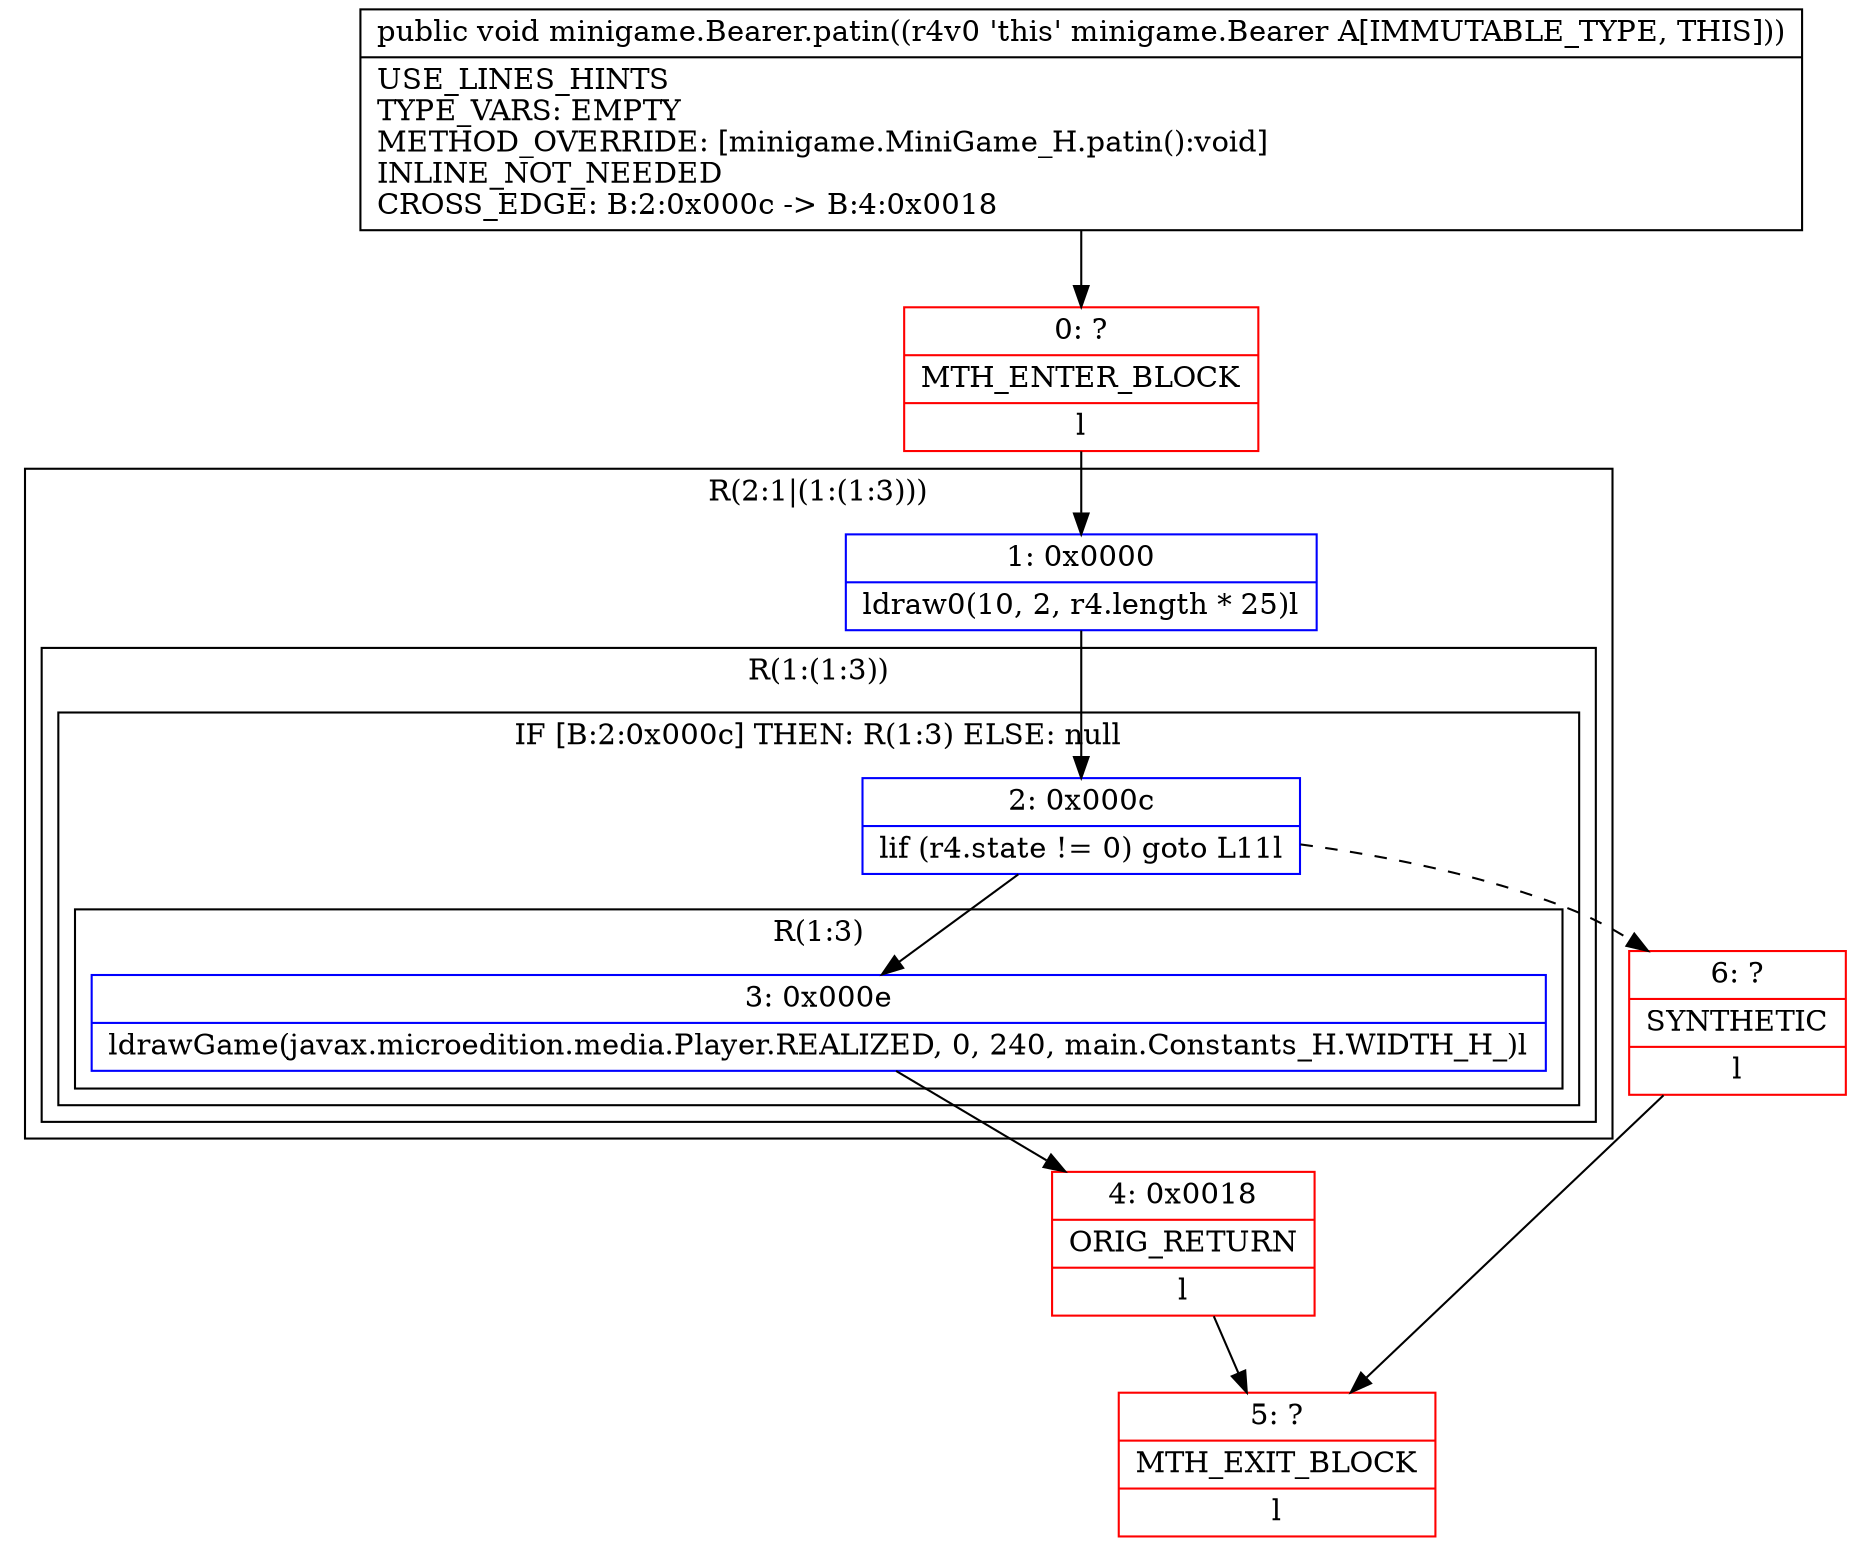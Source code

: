 digraph "CFG forminigame.Bearer.patin()V" {
subgraph cluster_Region_1709300368 {
label = "R(2:1|(1:(1:3)))";
node [shape=record,color=blue];
Node_1 [shape=record,label="{1\:\ 0x0000|ldraw0(10, 2, r4.length * 25)l}"];
subgraph cluster_Region_1871298503 {
label = "R(1:(1:3))";
node [shape=record,color=blue];
subgraph cluster_IfRegion_411636876 {
label = "IF [B:2:0x000c] THEN: R(1:3) ELSE: null";
node [shape=record,color=blue];
Node_2 [shape=record,label="{2\:\ 0x000c|lif (r4.state != 0) goto L11l}"];
subgraph cluster_Region_560989593 {
label = "R(1:3)";
node [shape=record,color=blue];
Node_3 [shape=record,label="{3\:\ 0x000e|ldrawGame(javax.microedition.media.Player.REALIZED, 0, 240, main.Constants_H.WIDTH_H_)l}"];
}
}
}
}
Node_0 [shape=record,color=red,label="{0\:\ ?|MTH_ENTER_BLOCK\l|l}"];
Node_4 [shape=record,color=red,label="{4\:\ 0x0018|ORIG_RETURN\l|l}"];
Node_5 [shape=record,color=red,label="{5\:\ ?|MTH_EXIT_BLOCK\l|l}"];
Node_6 [shape=record,color=red,label="{6\:\ ?|SYNTHETIC\l|l}"];
MethodNode[shape=record,label="{public void minigame.Bearer.patin((r4v0 'this' minigame.Bearer A[IMMUTABLE_TYPE, THIS]))  | USE_LINES_HINTS\lTYPE_VARS: EMPTY\lMETHOD_OVERRIDE: [minigame.MiniGame_H.patin():void]\lINLINE_NOT_NEEDED\lCROSS_EDGE: B:2:0x000c \-\> B:4:0x0018\l}"];
MethodNode -> Node_0;
Node_1 -> Node_2;
Node_2 -> Node_3;
Node_2 -> Node_6[style=dashed];
Node_3 -> Node_4;
Node_0 -> Node_1;
Node_4 -> Node_5;
Node_6 -> Node_5;
}

